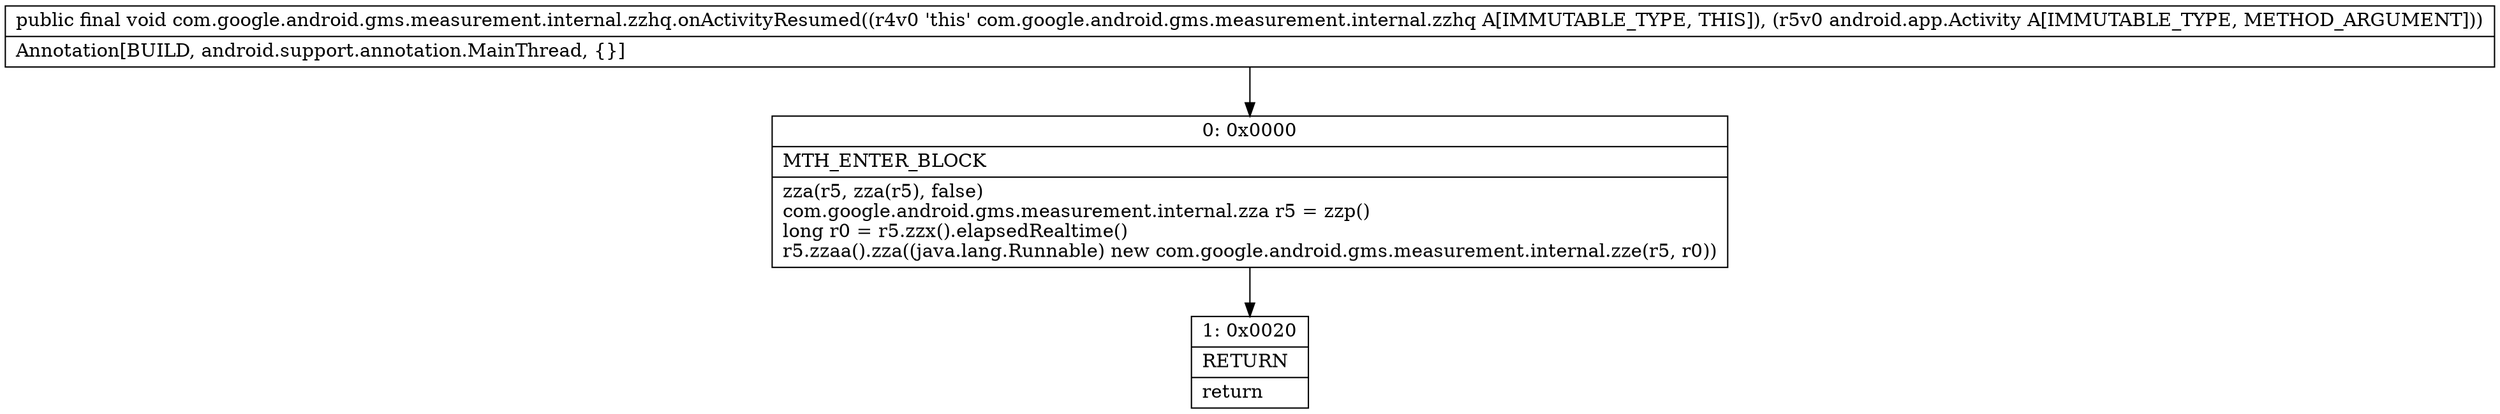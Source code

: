 digraph "CFG forcom.google.android.gms.measurement.internal.zzhq.onActivityResumed(Landroid\/app\/Activity;)V" {
Node_0 [shape=record,label="{0\:\ 0x0000|MTH_ENTER_BLOCK\l|zza(r5, zza(r5), false)\lcom.google.android.gms.measurement.internal.zza r5 = zzp()\llong r0 = r5.zzx().elapsedRealtime()\lr5.zzaa().zza((java.lang.Runnable) new com.google.android.gms.measurement.internal.zze(r5, r0))\l}"];
Node_1 [shape=record,label="{1\:\ 0x0020|RETURN\l|return\l}"];
MethodNode[shape=record,label="{public final void com.google.android.gms.measurement.internal.zzhq.onActivityResumed((r4v0 'this' com.google.android.gms.measurement.internal.zzhq A[IMMUTABLE_TYPE, THIS]), (r5v0 android.app.Activity A[IMMUTABLE_TYPE, METHOD_ARGUMENT]))  | Annotation[BUILD, android.support.annotation.MainThread, \{\}]\l}"];
MethodNode -> Node_0;
Node_0 -> Node_1;
}

